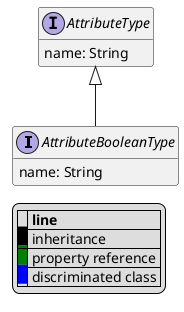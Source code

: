 @startuml

hide empty fields
hide empty methods
legend
|= |= line |
|<back:black>   </back>| inheritance |
|<back:green>   </back>| property reference |
|<back:blue>   </back>| discriminated class |
endlegend
interface AttributeBooleanType [[AttributeBooleanType.svg]] extends AttributeType {
    name: String
}
interface AttributeType [[AttributeType.svg]]  {
    name: String
}





@enduml
